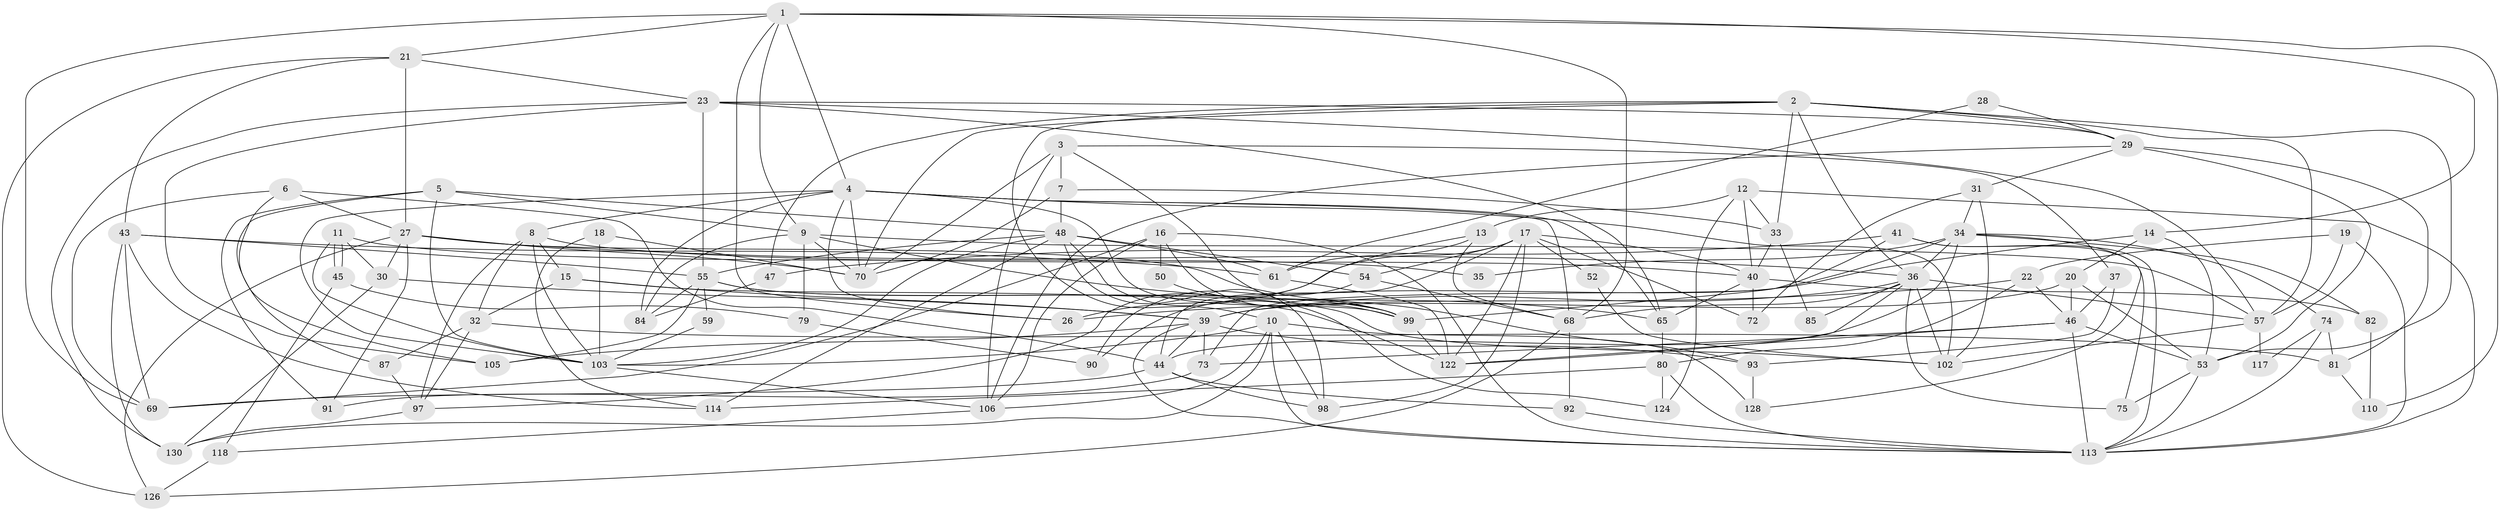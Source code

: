 // Generated by graph-tools (version 1.1) at 2025/52/02/27/25 19:52:02]
// undirected, 88 vertices, 220 edges
graph export_dot {
graph [start="1"]
  node [color=gray90,style=filled];
  1 [super="+58"];
  2 [super="+104"];
  3 [super="+112"];
  4 [super="+86"];
  5 [super="+77"];
  6 [super="+83"];
  7;
  8 [super="+88"];
  9 [super="+89"];
  10 [super="+121"];
  11 [super="+42"];
  12;
  13 [super="+71"];
  14 [super="+63"];
  15;
  16;
  17 [super="+24"];
  18;
  19;
  20;
  21 [super="+101"];
  22 [super="+25"];
  23 [super="+49"];
  26;
  27 [super="+38"];
  28;
  29 [super="+76"];
  30;
  31 [super="+78"];
  32 [super="+51"];
  33 [super="+67"];
  34 [super="+96"];
  35;
  36 [super="+133"];
  37;
  39 [super="+56"];
  40 [super="+100"];
  41;
  43 [super="+120"];
  44 [super="+107"];
  45;
  46 [super="+60"];
  47 [super="+66"];
  48 [super="+64"];
  50;
  52;
  53 [super="+129"];
  54;
  55 [super="+62"];
  57 [super="+119"];
  59;
  61 [super="+111"];
  65 [super="+116"];
  68 [super="+94"];
  69 [super="+123"];
  70 [super="+95"];
  72;
  73;
  74;
  75;
  79;
  80;
  81;
  82;
  84 [super="+108"];
  85;
  87;
  90;
  91;
  92;
  93;
  97;
  98 [super="+127"];
  99 [super="+109"];
  102;
  103 [super="+115"];
  105;
  106 [super="+125"];
  110;
  113 [super="+132"];
  114;
  117;
  118;
  122;
  124 [super="+131"];
  126;
  128;
  130;
  1 -- 21;
  1 -- 14;
  1 -- 68;
  1 -- 110;
  1 -- 26;
  1 -- 4;
  1 -- 69;
  1 -- 9;
  2 -- 29;
  2 -- 33;
  2 -- 53;
  2 -- 36;
  2 -- 70;
  2 -- 57;
  2 -- 10;
  2 -- 47;
  3 -- 106;
  3 -- 7 [weight=2];
  3 -- 37;
  3 -- 99;
  3 -- 70;
  4 -- 70;
  4 -- 99;
  4 -- 103;
  4 -- 65;
  4 -- 102;
  4 -- 8;
  4 -- 26;
  4 -- 68;
  4 -- 84;
  5 -- 87;
  5 -- 48;
  5 -- 91;
  5 -- 103;
  5 -- 9;
  6 -- 105;
  6 -- 27;
  6 -- 44;
  6 -- 69;
  7 -- 70;
  7 -- 33;
  7 -- 48;
  8 -- 103;
  8 -- 32;
  8 -- 97;
  8 -- 15;
  8 -- 40;
  9 -- 79;
  9 -- 65;
  9 -- 84;
  9 -- 70;
  9 -- 57;
  10 -- 98;
  10 -- 128;
  10 -- 130;
  10 -- 103;
  10 -- 113;
  10 -- 106;
  11 -- 45;
  11 -- 45;
  11 -- 103;
  11 -- 35;
  11 -- 30;
  12 -- 113;
  12 -- 33;
  12 -- 13;
  12 -- 40;
  12 -- 124;
  13 -- 97;
  13 -- 68;
  13 -- 61;
  14 -- 20;
  14 -- 90;
  14 -- 53;
  15 -- 122;
  15 -- 39;
  15 -- 32;
  16 -- 69;
  16 -- 50;
  16 -- 106;
  16 -- 99;
  16 -- 113;
  17 -- 26;
  17 -- 52;
  17 -- 54;
  17 -- 72;
  17 -- 122;
  17 -- 40;
  17 -- 98;
  17 -- 44;
  18 -- 114;
  18 -- 70;
  18 -- 103;
  19 -- 113;
  19 -- 22;
  19 -- 57;
  20 -- 39;
  20 -- 53;
  20 -- 46;
  21 -- 27;
  21 -- 126;
  21 -- 23;
  21 -- 43;
  22 -- 26;
  22 -- 80;
  22 -- 46;
  23 -- 130;
  23 -- 29;
  23 -- 65;
  23 -- 105;
  23 -- 55;
  23 -- 57;
  27 -- 36;
  27 -- 93;
  27 -- 126;
  27 -- 70;
  27 -- 91;
  27 -- 30;
  28 -- 29;
  28 -- 61;
  29 -- 81;
  29 -- 53;
  29 -- 31;
  29 -- 106;
  30 -- 130;
  30 -- 39;
  31 -- 102;
  31 -- 72;
  31 -- 34;
  32 -- 87;
  32 -- 81;
  32 -- 97;
  33 -- 85;
  33 -- 40;
  34 -- 73;
  34 -- 128;
  34 -- 35;
  34 -- 82;
  34 -- 74;
  34 -- 44;
  34 -- 36;
  36 -- 57;
  36 -- 75;
  36 -- 85;
  36 -- 102;
  36 -- 68;
  36 -- 122;
  36 -- 39;
  37 -- 93;
  37 -- 46;
  39 -- 73;
  39 -- 93;
  39 -- 105;
  39 -- 113;
  39 -- 44;
  40 -- 72;
  40 -- 65;
  40 -- 82;
  41 -- 99;
  41 -- 113;
  41 -- 47;
  41 -- 75;
  43 -- 130;
  43 -- 114;
  43 -- 55;
  43 -- 61;
  43 -- 69;
  44 -- 92;
  44 -- 98;
  44 -- 69;
  45 -- 118;
  45 -- 79;
  46 -- 113;
  46 -- 53;
  46 -- 73;
  46 -- 122;
  47 -- 84;
  48 -- 103;
  48 -- 54;
  48 -- 61;
  48 -- 114;
  48 -- 98;
  48 -- 55;
  48 -- 124;
  50 -- 99;
  52 -- 102;
  53 -- 75;
  53 -- 113;
  54 -- 68;
  54 -- 90;
  55 -- 102;
  55 -- 59;
  55 -- 99;
  55 -- 105;
  55 -- 84;
  57 -- 102;
  57 -- 117;
  59 -- 103;
  61 -- 122;
  65 -- 80;
  68 -- 92;
  68 -- 126;
  73 -- 91;
  74 -- 81;
  74 -- 117;
  74 -- 113;
  79 -- 90;
  80 -- 114;
  80 -- 124;
  80 -- 113;
  81 -- 110;
  82 -- 110;
  87 -- 97;
  92 -- 113;
  93 -- 128;
  97 -- 130;
  99 -- 122;
  103 -- 106;
  106 -- 118;
  118 -- 126;
}

